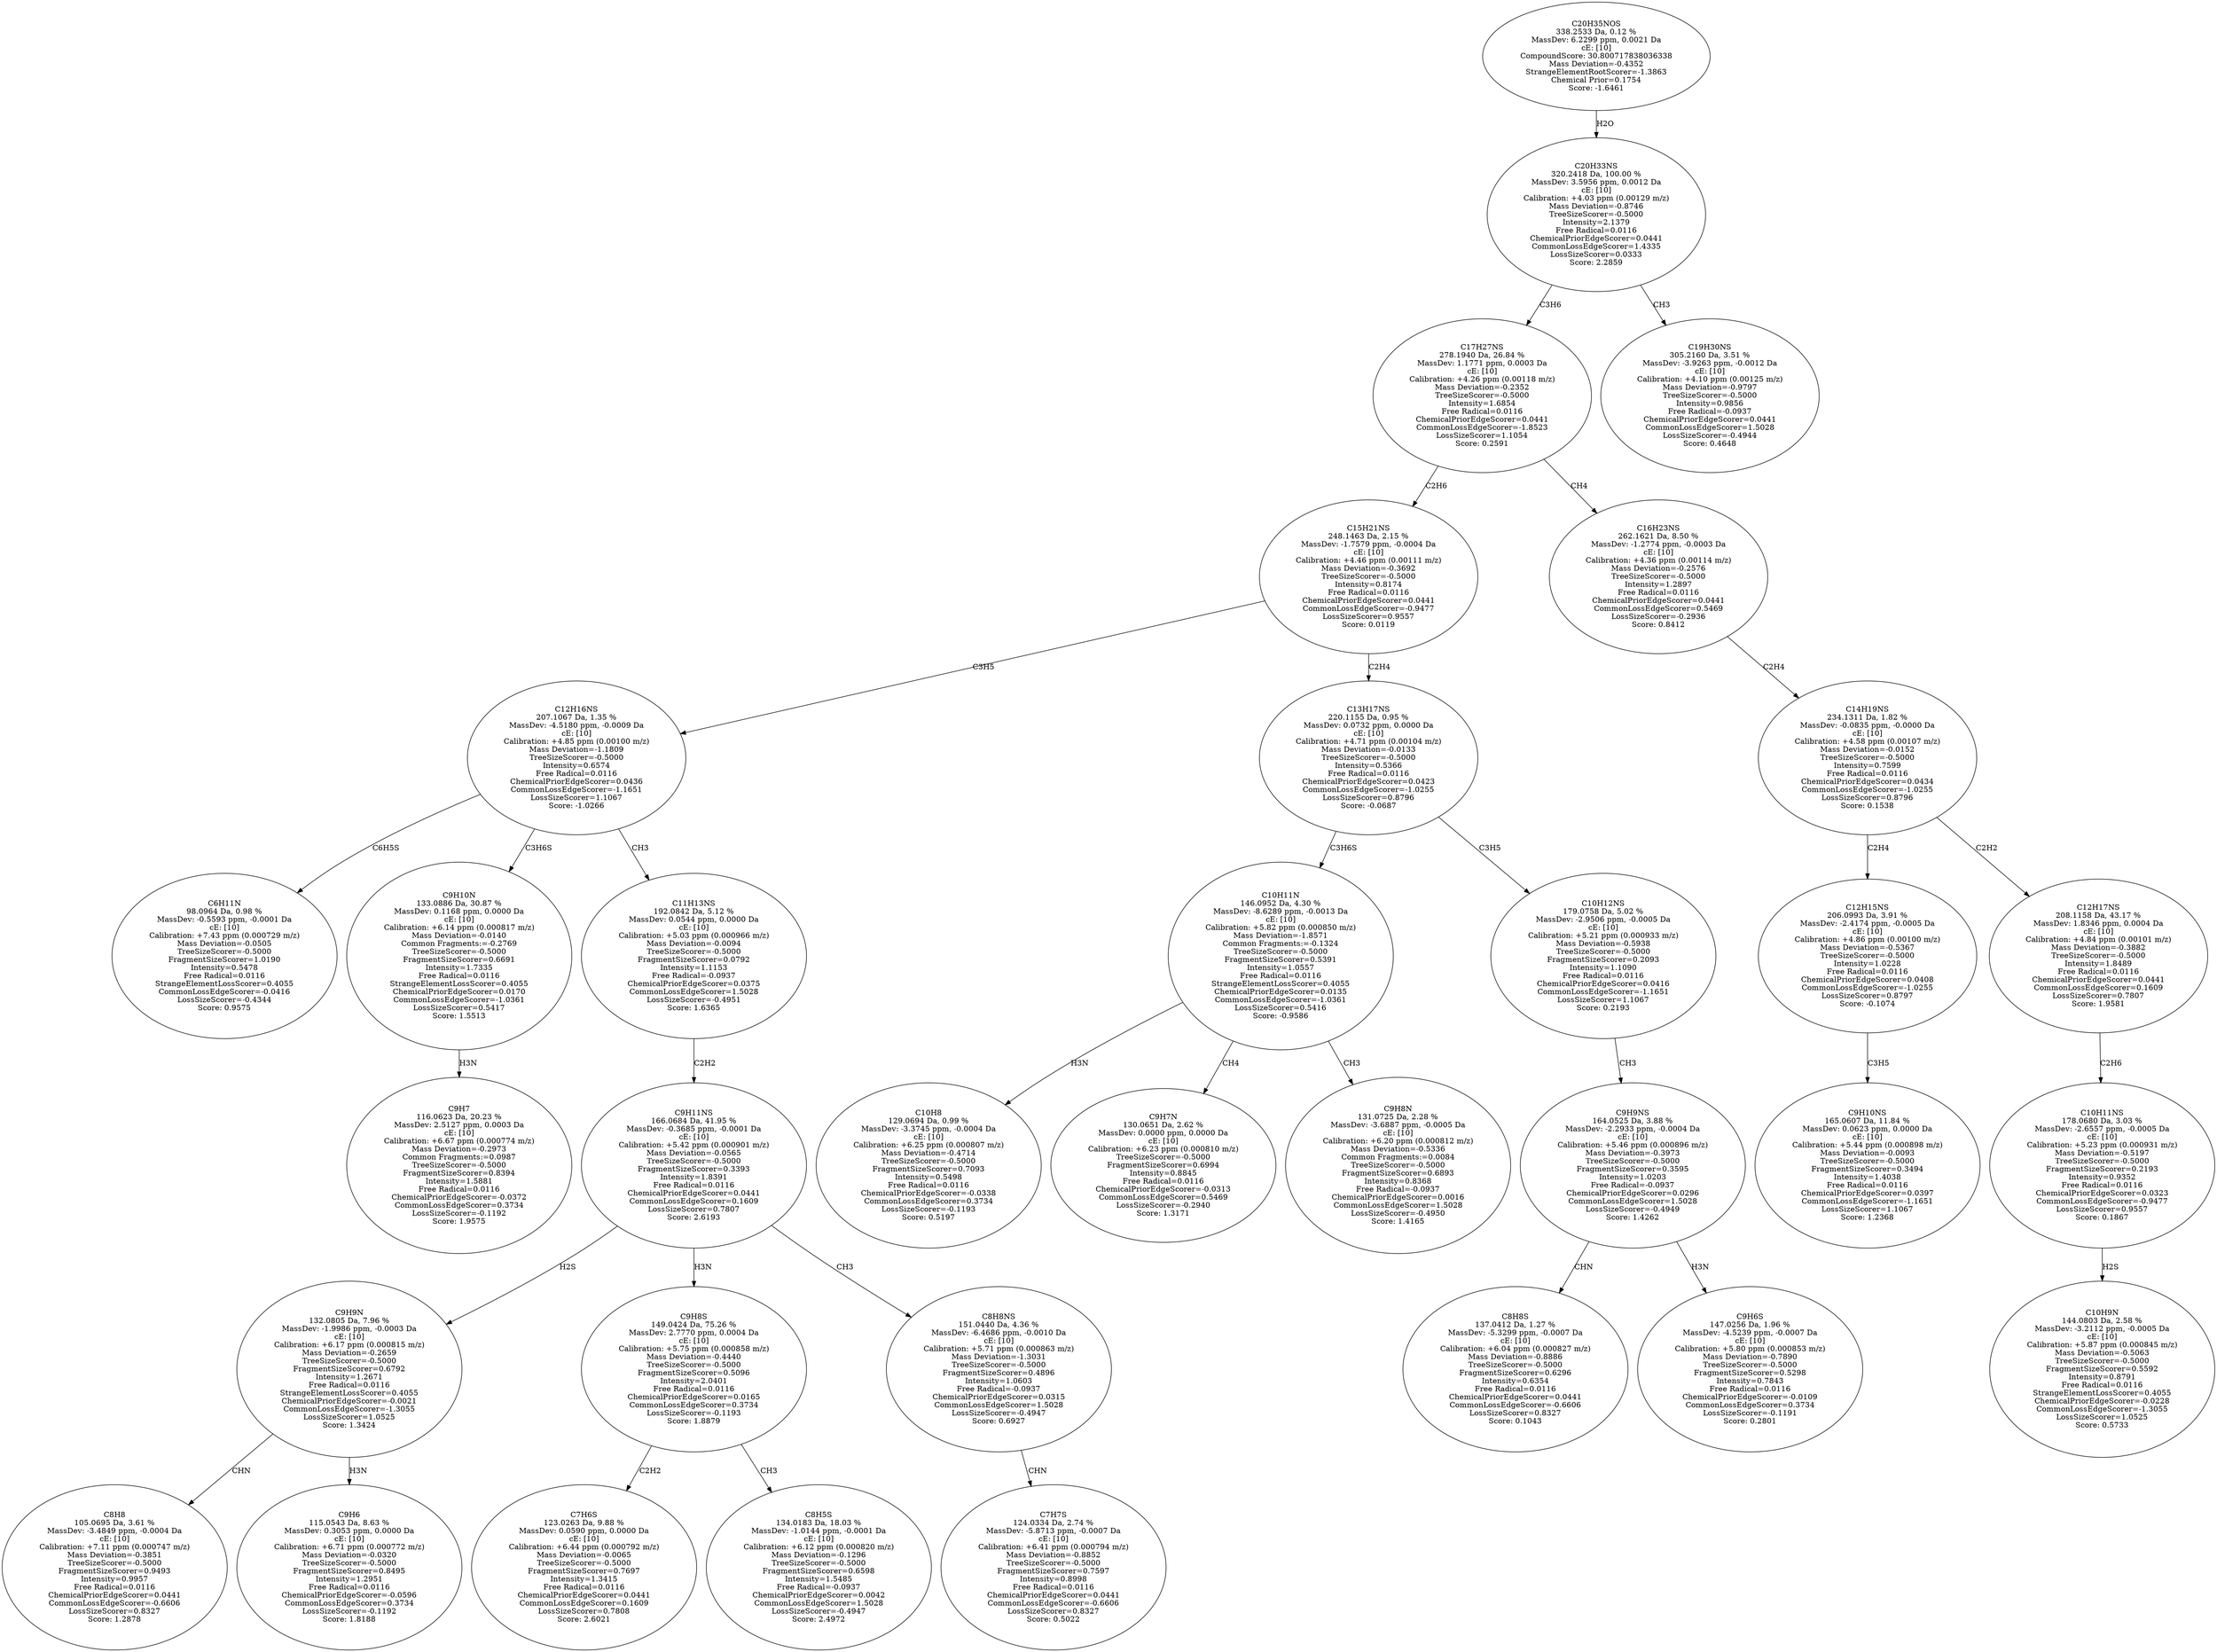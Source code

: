 strict digraph {
v1 [label="C6H11N\n98.0964 Da, 0.98 %\nMassDev: -0.5593 ppm, -0.0001 Da\ncE: [10]\nCalibration: +7.43 ppm (0.000729 m/z)\nMass Deviation=-0.0505\nTreeSizeScorer=-0.5000\nFragmentSizeScorer=1.0190\nIntensity=0.5478\nFree Radical=0.0116\nStrangeElementLossScorer=0.4055\nCommonLossEdgeScorer=-0.0416\nLossSizeScorer=-0.4344\nScore: 0.9575"];
v2 [label="C9H7\n116.0623 Da, 20.23 %\nMassDev: 2.5127 ppm, 0.0003 Da\ncE: [10]\nCalibration: +6.67 ppm (0.000774 m/z)\nMass Deviation=-0.2973\nCommon Fragments:=0.0987\nTreeSizeScorer=-0.5000\nFragmentSizeScorer=0.8394\nIntensity=1.5881\nFree Radical=0.0116\nChemicalPriorEdgeScorer=-0.0372\nCommonLossEdgeScorer=0.3734\nLossSizeScorer=-0.1192\nScore: 1.9575"];
v3 [label="C9H10N\n133.0886 Da, 30.87 %\nMassDev: 0.1168 ppm, 0.0000 Da\ncE: [10]\nCalibration: +6.14 ppm (0.000817 m/z)\nMass Deviation=-0.0140\nCommon Fragments:=-0.2769\nTreeSizeScorer=-0.5000\nFragmentSizeScorer=0.6691\nIntensity=1.7335\nFree Radical=0.0116\nStrangeElementLossScorer=0.4055\nChemicalPriorEdgeScorer=0.0170\nCommonLossEdgeScorer=-1.0361\nLossSizeScorer=0.5417\nScore: 1.5513"];
v4 [label="C8H8\n105.0695 Da, 3.61 %\nMassDev: -3.4849 ppm, -0.0004 Da\ncE: [10]\nCalibration: +7.11 ppm (0.000747 m/z)\nMass Deviation=-0.3851\nTreeSizeScorer=-0.5000\nFragmentSizeScorer=0.9493\nIntensity=0.9957\nFree Radical=0.0116\nChemicalPriorEdgeScorer=0.0441\nCommonLossEdgeScorer=-0.6606\nLossSizeScorer=0.8327\nScore: 1.2878"];
v5 [label="C9H6\n115.0543 Da, 8.63 %\nMassDev: 0.3053 ppm, 0.0000 Da\ncE: [10]\nCalibration: +6.71 ppm (0.000772 m/z)\nMass Deviation=-0.0320\nTreeSizeScorer=-0.5000\nFragmentSizeScorer=0.8495\nIntensity=1.2951\nFree Radical=0.0116\nChemicalPriorEdgeScorer=-0.0596\nCommonLossEdgeScorer=0.3734\nLossSizeScorer=-0.1192\nScore: 1.8188"];
v6 [label="C9H9N\n132.0805 Da, 7.96 %\nMassDev: -1.9986 ppm, -0.0003 Da\ncE: [10]\nCalibration: +6.17 ppm (0.000815 m/z)\nMass Deviation=-0.2659\nTreeSizeScorer=-0.5000\nFragmentSizeScorer=0.6792\nIntensity=1.2671\nFree Radical=0.0116\nStrangeElementLossScorer=0.4055\nChemicalPriorEdgeScorer=-0.0021\nCommonLossEdgeScorer=-1.3055\nLossSizeScorer=1.0525\nScore: 1.3424"];
v7 [label="C7H6S\n123.0263 Da, 9.88 %\nMassDev: 0.0590 ppm, 0.0000 Da\ncE: [10]\nCalibration: +6.44 ppm (0.000792 m/z)\nMass Deviation=-0.0065\nTreeSizeScorer=-0.5000\nFragmentSizeScorer=0.7697\nIntensity=1.3415\nFree Radical=0.0116\nChemicalPriorEdgeScorer=0.0441\nCommonLossEdgeScorer=0.1609\nLossSizeScorer=0.7808\nScore: 2.6021"];
v8 [label="C8H5S\n134.0183 Da, 18.03 %\nMassDev: -1.0144 ppm, -0.0001 Da\ncE: [10]\nCalibration: +6.12 ppm (0.000820 m/z)\nMass Deviation=-0.1296\nTreeSizeScorer=-0.5000\nFragmentSizeScorer=0.6598\nIntensity=1.5485\nFree Radical=-0.0937\nChemicalPriorEdgeScorer=0.0042\nCommonLossEdgeScorer=1.5028\nLossSizeScorer=-0.4947\nScore: 2.4972"];
v9 [label="C9H8S\n149.0424 Da, 75.26 %\nMassDev: 2.7770 ppm, 0.0004 Da\ncE: [10]\nCalibration: +5.75 ppm (0.000858 m/z)\nMass Deviation=-0.4440\nTreeSizeScorer=-0.5000\nFragmentSizeScorer=0.5096\nIntensity=2.0401\nFree Radical=0.0116\nChemicalPriorEdgeScorer=0.0165\nCommonLossEdgeScorer=0.3734\nLossSizeScorer=-0.1193\nScore: 1.8879"];
v10 [label="C7H7S\n124.0334 Da, 2.74 %\nMassDev: -5.8713 ppm, -0.0007 Da\ncE: [10]\nCalibration: +6.41 ppm (0.000794 m/z)\nMass Deviation=-0.8852\nTreeSizeScorer=-0.5000\nFragmentSizeScorer=0.7597\nIntensity=0.8998\nFree Radical=0.0116\nChemicalPriorEdgeScorer=0.0441\nCommonLossEdgeScorer=-0.6606\nLossSizeScorer=0.8327\nScore: 0.5022"];
v11 [label="C8H8NS\n151.0440 Da, 4.36 %\nMassDev: -6.4686 ppm, -0.0010 Da\ncE: [10]\nCalibration: +5.71 ppm (0.000863 m/z)\nMass Deviation=-1.3031\nTreeSizeScorer=-0.5000\nFragmentSizeScorer=0.4896\nIntensity=1.0603\nFree Radical=-0.0937\nChemicalPriorEdgeScorer=0.0315\nCommonLossEdgeScorer=1.5028\nLossSizeScorer=-0.4947\nScore: 0.6927"];
v12 [label="C9H11NS\n166.0684 Da, 41.95 %\nMassDev: -0.3685 ppm, -0.0001 Da\ncE: [10]\nCalibration: +5.42 ppm (0.000901 m/z)\nMass Deviation=-0.0565\nTreeSizeScorer=-0.5000\nFragmentSizeScorer=0.3393\nIntensity=1.8391\nFree Radical=0.0116\nChemicalPriorEdgeScorer=0.0441\nCommonLossEdgeScorer=0.1609\nLossSizeScorer=0.7807\nScore: 2.6193"];
v13 [label="C11H13NS\n192.0842 Da, 5.12 %\nMassDev: 0.0544 ppm, 0.0000 Da\ncE: [10]\nCalibration: +5.03 ppm (0.000966 m/z)\nMass Deviation=-0.0094\nTreeSizeScorer=-0.5000\nFragmentSizeScorer=0.0792\nIntensity=1.1153\nFree Radical=-0.0937\nChemicalPriorEdgeScorer=0.0375\nCommonLossEdgeScorer=1.5028\nLossSizeScorer=-0.4951\nScore: 1.6365"];
v14 [label="C12H16NS\n207.1067 Da, 1.35 %\nMassDev: -4.5180 ppm, -0.0009 Da\ncE: [10]\nCalibration: +4.85 ppm (0.00100 m/z)\nMass Deviation=-1.1809\nTreeSizeScorer=-0.5000\nIntensity=0.6574\nFree Radical=0.0116\nChemicalPriorEdgeScorer=0.0436\nCommonLossEdgeScorer=-1.1651\nLossSizeScorer=1.1067\nScore: -1.0266"];
v15 [label="C10H8\n129.0694 Da, 0.99 %\nMassDev: -3.3745 ppm, -0.0004 Da\ncE: [10]\nCalibration: +6.25 ppm (0.000807 m/z)\nMass Deviation=-0.4714\nTreeSizeScorer=-0.5000\nFragmentSizeScorer=0.7093\nIntensity=0.5498\nFree Radical=0.0116\nChemicalPriorEdgeScorer=-0.0338\nCommonLossEdgeScorer=0.3734\nLossSizeScorer=-0.1193\nScore: 0.5197"];
v16 [label="C9H7N\n130.0651 Da, 2.62 %\nMassDev: 0.0000 ppm, 0.0000 Da\ncE: [10]\nCalibration: +6.23 ppm (0.000810 m/z)\nTreeSizeScorer=-0.5000\nFragmentSizeScorer=0.6994\nIntensity=0.8845\nFree Radical=0.0116\nChemicalPriorEdgeScorer=-0.0313\nCommonLossEdgeScorer=0.5469\nLossSizeScorer=-0.2940\nScore: 1.3171"];
v17 [label="C9H8N\n131.0725 Da, 2.28 %\nMassDev: -3.6887 ppm, -0.0005 Da\ncE: [10]\nCalibration: +6.20 ppm (0.000812 m/z)\nMass Deviation=-0.5336\nCommon Fragments:=0.0084\nTreeSizeScorer=-0.5000\nFragmentSizeScorer=0.6893\nIntensity=0.8368\nFree Radical=-0.0937\nChemicalPriorEdgeScorer=0.0016\nCommonLossEdgeScorer=1.5028\nLossSizeScorer=-0.4950\nScore: 1.4165"];
v18 [label="C10H11N\n146.0952 Da, 4.30 %\nMassDev: -8.6289 ppm, -0.0013 Da\ncE: [10]\nCalibration: +5.82 ppm (0.000850 m/z)\nMass Deviation=-1.8571\nCommon Fragments:=-0.1324\nTreeSizeScorer=-0.5000\nFragmentSizeScorer=0.5391\nIntensity=1.0557\nFree Radical=0.0116\nStrangeElementLossScorer=0.4055\nChemicalPriorEdgeScorer=0.0135\nCommonLossEdgeScorer=-1.0361\nLossSizeScorer=0.5416\nScore: -0.9586"];
v19 [label="C8H8S\n137.0412 Da, 1.27 %\nMassDev: -5.3299 ppm, -0.0007 Da\ncE: [10]\nCalibration: +6.04 ppm (0.000827 m/z)\nMass Deviation=-0.8886\nTreeSizeScorer=-0.5000\nFragmentSizeScorer=0.6296\nIntensity=0.6354\nFree Radical=0.0116\nChemicalPriorEdgeScorer=0.0441\nCommonLossEdgeScorer=-0.6606\nLossSizeScorer=0.8327\nScore: 0.1043"];
v20 [label="C9H6S\n147.0256 Da, 1.96 %\nMassDev: -4.5239 ppm, -0.0007 Da\ncE: [10]\nCalibration: +5.80 ppm (0.000853 m/z)\nMass Deviation=-0.7890\nTreeSizeScorer=-0.5000\nFragmentSizeScorer=0.5298\nIntensity=0.7843\nFree Radical=0.0116\nChemicalPriorEdgeScorer=-0.0109\nCommonLossEdgeScorer=0.3734\nLossSizeScorer=-0.1191\nScore: 0.2801"];
v21 [label="C9H9NS\n164.0525 Da, 3.88 %\nMassDev: -2.2933 ppm, -0.0004 Da\ncE: [10]\nCalibration: +5.46 ppm (0.000896 m/z)\nMass Deviation=-0.3973\nTreeSizeScorer=-0.5000\nFragmentSizeScorer=0.3595\nIntensity=1.0203\nFree Radical=-0.0937\nChemicalPriorEdgeScorer=0.0296\nCommonLossEdgeScorer=1.5028\nLossSizeScorer=-0.4949\nScore: 1.4262"];
v22 [label="C10H12NS\n179.0758 Da, 5.02 %\nMassDev: -2.9506 ppm, -0.0005 Da\ncE: [10]\nCalibration: +5.21 ppm (0.000933 m/z)\nMass Deviation=-0.5938\nTreeSizeScorer=-0.5000\nFragmentSizeScorer=0.2093\nIntensity=1.1090\nFree Radical=0.0116\nChemicalPriorEdgeScorer=0.0416\nCommonLossEdgeScorer=-1.1651\nLossSizeScorer=1.1067\nScore: 0.2193"];
v23 [label="C13H17NS\n220.1155 Da, 0.95 %\nMassDev: 0.0732 ppm, 0.0000 Da\ncE: [10]\nCalibration: +4.71 ppm (0.00104 m/z)\nMass Deviation=-0.0133\nTreeSizeScorer=-0.5000\nIntensity=0.5366\nFree Radical=0.0116\nChemicalPriorEdgeScorer=0.0423\nCommonLossEdgeScorer=-1.0255\nLossSizeScorer=0.8796\nScore: -0.0687"];
v24 [label="C15H21NS\n248.1463 Da, 2.15 %\nMassDev: -1.7579 ppm, -0.0004 Da\ncE: [10]\nCalibration: +4.46 ppm (0.00111 m/z)\nMass Deviation=-0.3692\nTreeSizeScorer=-0.5000\nIntensity=0.8174\nFree Radical=0.0116\nChemicalPriorEdgeScorer=0.0441\nCommonLossEdgeScorer=-0.9477\nLossSizeScorer=0.9557\nScore: 0.0119"];
v25 [label="C9H10NS\n165.0607 Da, 11.84 %\nMassDev: 0.0623 ppm, 0.0000 Da\ncE: [10]\nCalibration: +5.44 ppm (0.000898 m/z)\nMass Deviation=-0.0093\nTreeSizeScorer=-0.5000\nFragmentSizeScorer=0.3494\nIntensity=1.4038\nFree Radical=0.0116\nChemicalPriorEdgeScorer=0.0397\nCommonLossEdgeScorer=-1.1651\nLossSizeScorer=1.1067\nScore: 1.2368"];
v26 [label="C12H15NS\n206.0993 Da, 3.91 %\nMassDev: -2.4174 ppm, -0.0005 Da\ncE: [10]\nCalibration: +4.86 ppm (0.00100 m/z)\nMass Deviation=-0.5367\nTreeSizeScorer=-0.5000\nIntensity=1.0228\nFree Radical=0.0116\nChemicalPriorEdgeScorer=0.0408\nCommonLossEdgeScorer=-1.0255\nLossSizeScorer=0.8797\nScore: -0.1074"];
v27 [label="C10H9N\n144.0803 Da, 2.58 %\nMassDev: -3.2112 ppm, -0.0005 Da\ncE: [10]\nCalibration: +5.87 ppm (0.000845 m/z)\nMass Deviation=-0.5063\nTreeSizeScorer=-0.5000\nFragmentSizeScorer=0.5592\nIntensity=0.8791\nFree Radical=0.0116\nStrangeElementLossScorer=0.4055\nChemicalPriorEdgeScorer=-0.0228\nCommonLossEdgeScorer=-1.3055\nLossSizeScorer=1.0525\nScore: 0.5733"];
v28 [label="C10H11NS\n178.0680 Da, 3.03 %\nMassDev: -2.6557 ppm, -0.0005 Da\ncE: [10]\nCalibration: +5.23 ppm (0.000931 m/z)\nMass Deviation=-0.5197\nTreeSizeScorer=-0.5000\nFragmentSizeScorer=0.2193\nIntensity=0.9352\nFree Radical=0.0116\nChemicalPriorEdgeScorer=0.0323\nCommonLossEdgeScorer=-0.9477\nLossSizeScorer=0.9557\nScore: 0.1867"];
v29 [label="C12H17NS\n208.1158 Da, 43.17 %\nMassDev: 1.8346 ppm, 0.0004 Da\ncE: [10]\nCalibration: +4.84 ppm (0.00101 m/z)\nMass Deviation=-0.3882\nTreeSizeScorer=-0.5000\nIntensity=1.8489\nFree Radical=0.0116\nChemicalPriorEdgeScorer=0.0441\nCommonLossEdgeScorer=0.1609\nLossSizeScorer=0.7807\nScore: 1.9581"];
v30 [label="C14H19NS\n234.1311 Da, 1.82 %\nMassDev: -0.0835 ppm, -0.0000 Da\ncE: [10]\nCalibration: +4.58 ppm (0.00107 m/z)\nMass Deviation=-0.0152\nTreeSizeScorer=-0.5000\nIntensity=0.7599\nFree Radical=0.0116\nChemicalPriorEdgeScorer=0.0434\nCommonLossEdgeScorer=-1.0255\nLossSizeScorer=0.8796\nScore: 0.1538"];
v31 [label="C16H23NS\n262.1621 Da, 8.50 %\nMassDev: -1.2774 ppm, -0.0003 Da\ncE: [10]\nCalibration: +4.36 ppm (0.00114 m/z)\nMass Deviation=-0.2576\nTreeSizeScorer=-0.5000\nIntensity=1.2897\nFree Radical=0.0116\nChemicalPriorEdgeScorer=0.0441\nCommonLossEdgeScorer=0.5469\nLossSizeScorer=-0.2936\nScore: 0.8412"];
v32 [label="C17H27NS\n278.1940 Da, 26.84 %\nMassDev: 1.1771 ppm, 0.0003 Da\ncE: [10]\nCalibration: +4.26 ppm (0.00118 m/z)\nMass Deviation=-0.2352\nTreeSizeScorer=-0.5000\nIntensity=1.6854\nFree Radical=0.0116\nChemicalPriorEdgeScorer=0.0441\nCommonLossEdgeScorer=-1.8523\nLossSizeScorer=1.1054\nScore: 0.2591"];
v33 [label="C19H30NS\n305.2160 Da, 3.51 %\nMassDev: -3.9263 ppm, -0.0012 Da\ncE: [10]\nCalibration: +4.10 ppm (0.00125 m/z)\nMass Deviation=-0.9797\nTreeSizeScorer=-0.5000\nIntensity=0.9856\nFree Radical=-0.0937\nChemicalPriorEdgeScorer=0.0441\nCommonLossEdgeScorer=1.5028\nLossSizeScorer=-0.4944\nScore: 0.4648"];
v34 [label="C20H33NS\n320.2418 Da, 100.00 %\nMassDev: 3.5956 ppm, 0.0012 Da\ncE: [10]\nCalibration: +4.03 ppm (0.00129 m/z)\nMass Deviation=-0.8746\nTreeSizeScorer=-0.5000\nIntensity=2.1379\nFree Radical=0.0116\nChemicalPriorEdgeScorer=0.0441\nCommonLossEdgeScorer=1.4335\nLossSizeScorer=0.0333\nScore: 2.2859"];
v35 [label="C20H35NOS\n338.2533 Da, 0.12 %\nMassDev: 6.2299 ppm, 0.0021 Da\ncE: [10]\nCompoundScore: 30.800717838036338\nMass Deviation=-0.4352\nStrangeElementRootScorer=-1.3863\nChemical Prior=0.1754\nScore: -1.6461"];
v14 -> v1 [label="C6H5S"];
v3 -> v2 [label="H3N"];
v14 -> v3 [label="C3H6S"];
v6 -> v4 [label="CHN"];
v6 -> v5 [label="H3N"];
v12 -> v6 [label="H2S"];
v9 -> v7 [label="C2H2"];
v9 -> v8 [label="CH3"];
v12 -> v9 [label="H3N"];
v11 -> v10 [label="CHN"];
v12 -> v11 [label="CH3"];
v13 -> v12 [label="C2H2"];
v14 -> v13 [label="CH3"];
v24 -> v14 [label="C3H5"];
v18 -> v15 [label="H3N"];
v18 -> v16 [label="CH4"];
v18 -> v17 [label="CH3"];
v23 -> v18 [label="C3H6S"];
v21 -> v19 [label="CHN"];
v21 -> v20 [label="H3N"];
v22 -> v21 [label="CH3"];
v23 -> v22 [label="C3H5"];
v24 -> v23 [label="C2H4"];
v32 -> v24 [label="C2H6"];
v26 -> v25 [label="C3H5"];
v30 -> v26 [label="C2H4"];
v28 -> v27 [label="H2S"];
v29 -> v28 [label="C2H6"];
v30 -> v29 [label="C2H2"];
v31 -> v30 [label="C2H4"];
v32 -> v31 [label="CH4"];
v34 -> v32 [label="C3H6"];
v34 -> v33 [label="CH3"];
v35 -> v34 [label="H2O"];
}